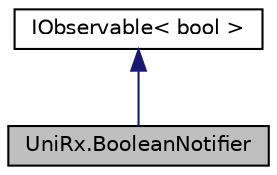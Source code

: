 digraph "UniRx.BooleanNotifier"
{
 // LATEX_PDF_SIZE
  edge [fontname="Helvetica",fontsize="10",labelfontname="Helvetica",labelfontsize="10"];
  node [fontname="Helvetica",fontsize="10",shape=record];
  Node1 [label="UniRx.BooleanNotifier",height=0.2,width=0.4,color="black", fillcolor="grey75", style="filled", fontcolor="black",tooltip="Notify boolean flag."];
  Node2 -> Node1 [dir="back",color="midnightblue",fontsize="10",style="solid"];
  Node2 [label="IObservable\< bool \>",height=0.2,width=0.4,color="black", fillcolor="white", style="filled",URL="$interface_uni_rx_1_1_i_observable.html",tooltip=" "];
}
